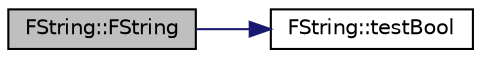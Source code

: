 digraph "FString::FString"
{
 // INTERACTIVE_SVG=YES
  edge [fontname="Helvetica",fontsize="10",labelfontname="Helvetica",labelfontsize="10"];
  node [fontname="Helvetica",fontsize="10",shape=record];
  rankdir="LR";
  Node13 [label="FString::FString",height=0.2,width=0.4,color="black", fillcolor="grey75", style="filled", fontcolor="black"];
  Node13 -> Node14 [color="midnightblue",fontsize="10",style="solid",fontname="Helvetica"];
  Node14 [label="FString::testBool",height=0.2,width=0.4,color="black", fillcolor="white", style="filled",URL="$class_f_string.html#a0a4df74dbb571547046f83be3d7fef34",tooltip="Transforme &#39;oui&#39;, &#39;non&#39; et autres chaines en FString (fixation de la valeur de x) ..."];
}
